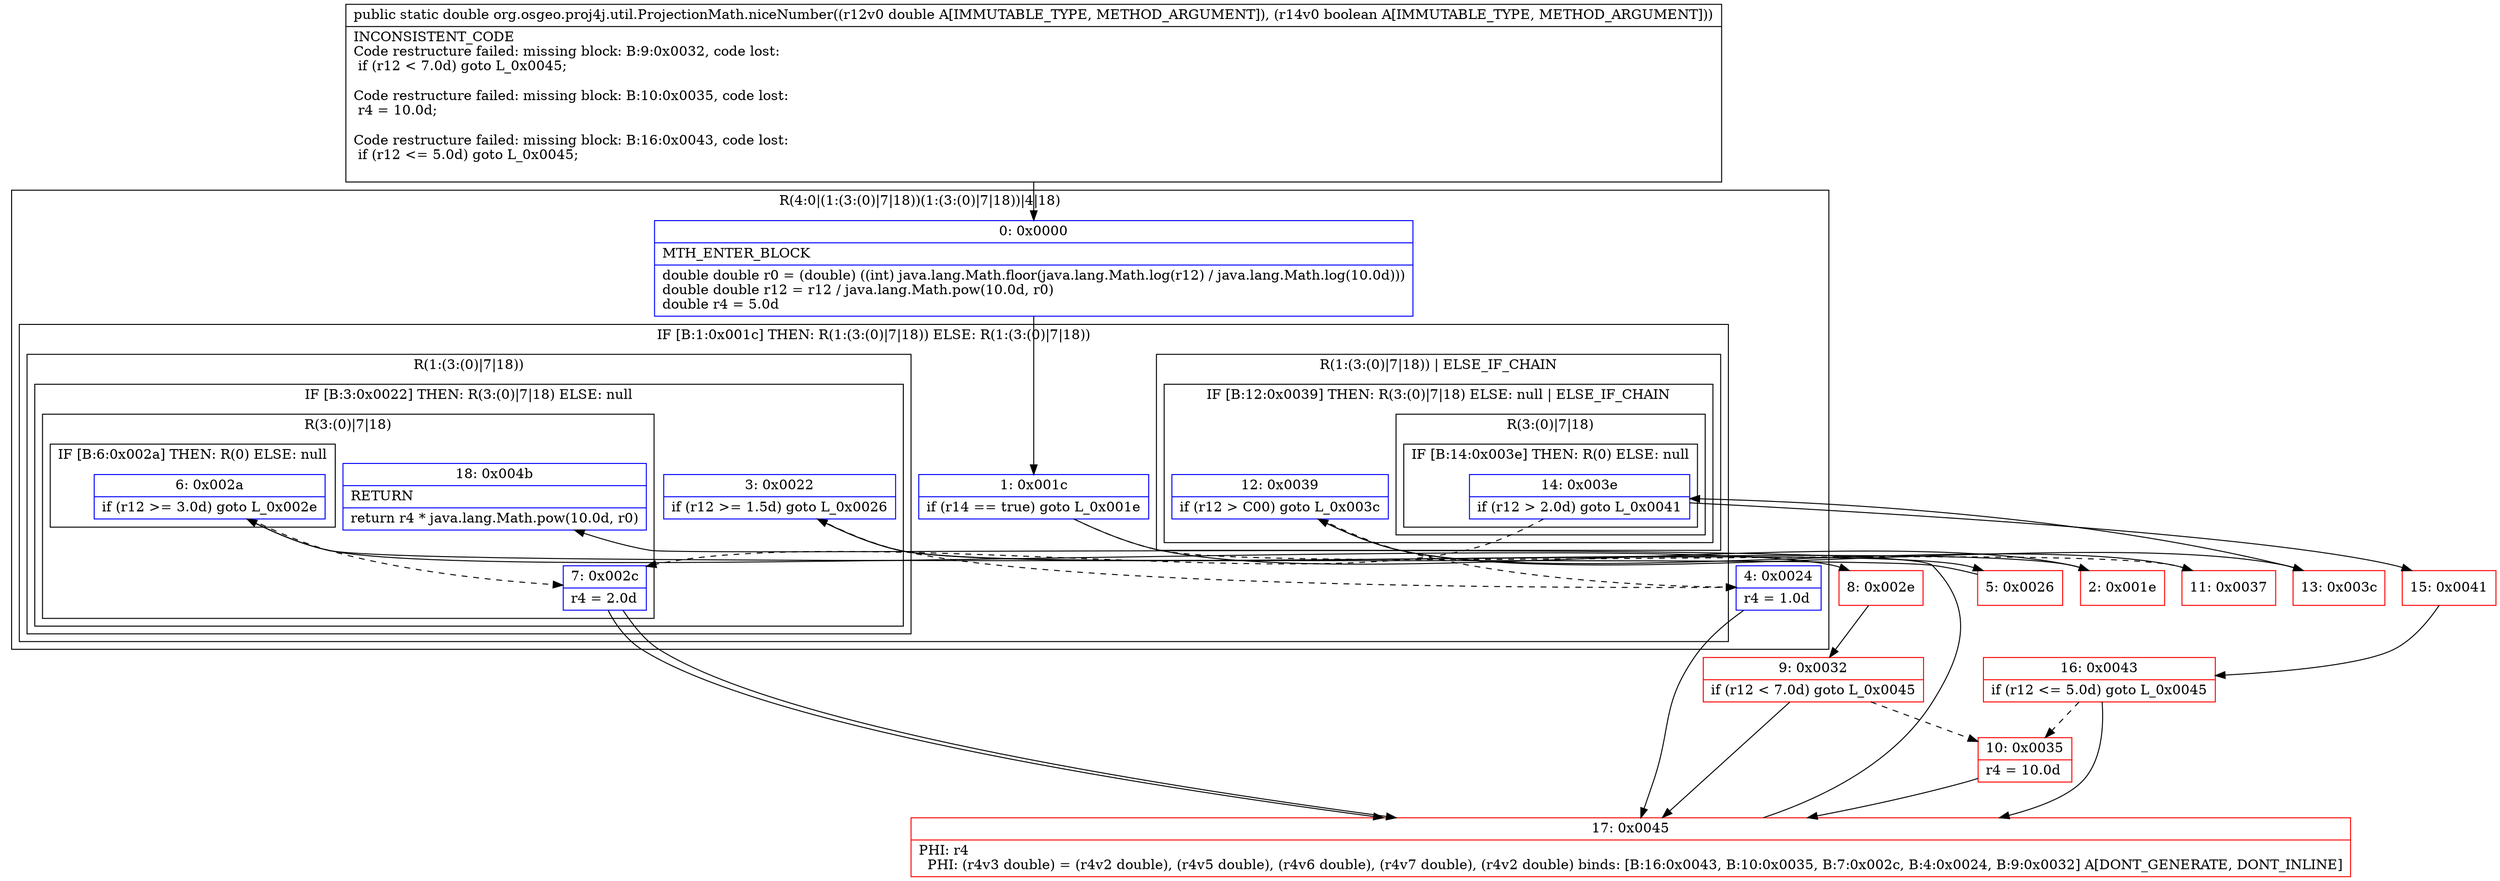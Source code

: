 digraph "CFG fororg.osgeo.proj4j.util.ProjectionMath.niceNumber(DZ)D" {
subgraph cluster_Region_2048266512 {
label = "R(4:0|(1:(3:(0)|7|18))(1:(3:(0)|7|18))|4|18)";
node [shape=record,color=blue];
Node_0 [shape=record,label="{0\:\ 0x0000|MTH_ENTER_BLOCK\l|double double r0 = (double) ((int) java.lang.Math.floor(java.lang.Math.log(r12) \/ java.lang.Math.log(10.0d)))\ldouble double r12 = r12 \/ java.lang.Math.pow(10.0d, r0)\ldouble r4 = 5.0d\l}"];
subgraph cluster_IfRegion_1248509598 {
label = "IF [B:1:0x001c] THEN: R(1:(3:(0)|7|18)) ELSE: R(1:(3:(0)|7|18))";
node [shape=record,color=blue];
Node_1 [shape=record,label="{1\:\ 0x001c|if (r14 == true) goto L_0x001e\l}"];
subgraph cluster_Region_1831012828 {
label = "R(1:(3:(0)|7|18))";
node [shape=record,color=blue];
subgraph cluster_IfRegion_1210304682 {
label = "IF [B:3:0x0022] THEN: R(3:(0)|7|18) ELSE: null";
node [shape=record,color=blue];
Node_3 [shape=record,label="{3\:\ 0x0022|if (r12 \>= 1.5d) goto L_0x0026\l}"];
subgraph cluster_Region_204972192 {
label = "R(3:(0)|7|18)";
node [shape=record,color=blue];
subgraph cluster_IfRegion_41405999 {
label = "IF [B:6:0x002a] THEN: R(0) ELSE: null";
node [shape=record,color=blue];
Node_6 [shape=record,label="{6\:\ 0x002a|if (r12 \>= 3.0d) goto L_0x002e\l}"];
subgraph cluster_Region_1519291255 {
label = "R(0)";
node [shape=record,color=blue];
}
}
Node_7 [shape=record,label="{7\:\ 0x002c|r4 = 2.0d\l}"];
Node_18 [shape=record,label="{18\:\ 0x004b|RETURN\l|return r4 * java.lang.Math.pow(10.0d, r0)\l}"];
}
}
}
subgraph cluster_Region_1341072598 {
label = "R(1:(3:(0)|7|18)) | ELSE_IF_CHAIN\l";
node [shape=record,color=blue];
subgraph cluster_IfRegion_871648353 {
label = "IF [B:12:0x0039] THEN: R(3:(0)|7|18) ELSE: null | ELSE_IF_CHAIN\l";
node [shape=record,color=blue];
Node_12 [shape=record,label="{12\:\ 0x0039|if (r12 \> C00) goto L_0x003c\l}"];
subgraph cluster_Region_1588661742 {
label = "R(3:(0)|7|18)";
node [shape=record,color=blue];
subgraph cluster_IfRegion_1711073676 {
label = "IF [B:14:0x003e] THEN: R(0) ELSE: null";
node [shape=record,color=blue];
Node_14 [shape=record,label="{14\:\ 0x003e|if (r12 \> 2.0d) goto L_0x0041\l}"];
subgraph cluster_Region_1349447163 {
label = "R(0)";
node [shape=record,color=blue];
}
}
Node_7 [shape=record,label="{7\:\ 0x002c|r4 = 2.0d\l}"];
Node_18 [shape=record,label="{18\:\ 0x004b|RETURN\l|return r4 * java.lang.Math.pow(10.0d, r0)\l}"];
}
}
}
}
Node_4 [shape=record,label="{4\:\ 0x0024|r4 = 1.0d\l}"];
Node_18 [shape=record,label="{18\:\ 0x004b|RETURN\l|return r4 * java.lang.Math.pow(10.0d, r0)\l}"];
}
Node_2 [shape=record,color=red,label="{2\:\ 0x001e}"];
Node_5 [shape=record,color=red,label="{5\:\ 0x0026}"];
Node_8 [shape=record,color=red,label="{8\:\ 0x002e}"];
Node_9 [shape=record,color=red,label="{9\:\ 0x0032|if (r12 \< 7.0d) goto L_0x0045\l}"];
Node_10 [shape=record,color=red,label="{10\:\ 0x0035|r4 = 10.0d\l}"];
Node_11 [shape=record,color=red,label="{11\:\ 0x0037}"];
Node_13 [shape=record,color=red,label="{13\:\ 0x003c}"];
Node_15 [shape=record,color=red,label="{15\:\ 0x0041}"];
Node_16 [shape=record,color=red,label="{16\:\ 0x0043|if (r12 \<= 5.0d) goto L_0x0045\l}"];
Node_17 [shape=record,color=red,label="{17\:\ 0x0045|PHI: r4 \l  PHI: (r4v3 double) = (r4v2 double), (r4v5 double), (r4v6 double), (r4v7 double), (r4v2 double) binds: [B:16:0x0043, B:10:0x0035, B:7:0x002c, B:4:0x0024, B:9:0x0032] A[DONT_GENERATE, DONT_INLINE]\l}"];
MethodNode[shape=record,label="{public static double org.osgeo.proj4j.util.ProjectionMath.niceNumber((r12v0 double A[IMMUTABLE_TYPE, METHOD_ARGUMENT]), (r14v0 boolean A[IMMUTABLE_TYPE, METHOD_ARGUMENT]))  | INCONSISTENT_CODE\lCode restructure failed: missing block: B:9:0x0032, code lost:\l    if (r12 \< 7.0d) goto L_0x0045;\l\lCode restructure failed: missing block: B:10:0x0035, code lost:\l    r4 = 10.0d;\l\lCode restructure failed: missing block: B:16:0x0043, code lost:\l    if (r12 \<= 5.0d) goto L_0x0045;\l\l}"];
MethodNode -> Node_0;
Node_0 -> Node_1;
Node_1 -> Node_2;
Node_1 -> Node_11[style=dashed];
Node_3 -> Node_4[style=dashed];
Node_3 -> Node_5;
Node_6 -> Node_7[style=dashed];
Node_6 -> Node_8;
Node_7 -> Node_17;
Node_12 -> Node_13;
Node_12 -> Node_4[style=dashed];
Node_14 -> Node_15;
Node_14 -> Node_7[style=dashed];
Node_7 -> Node_17;
Node_4 -> Node_17;
Node_2 -> Node_3;
Node_5 -> Node_6;
Node_8 -> Node_9;
Node_9 -> Node_10[style=dashed];
Node_9 -> Node_17;
Node_10 -> Node_17;
Node_11 -> Node_12;
Node_13 -> Node_14;
Node_15 -> Node_16;
Node_16 -> Node_10[style=dashed];
Node_16 -> Node_17;
Node_17 -> Node_18;
}

